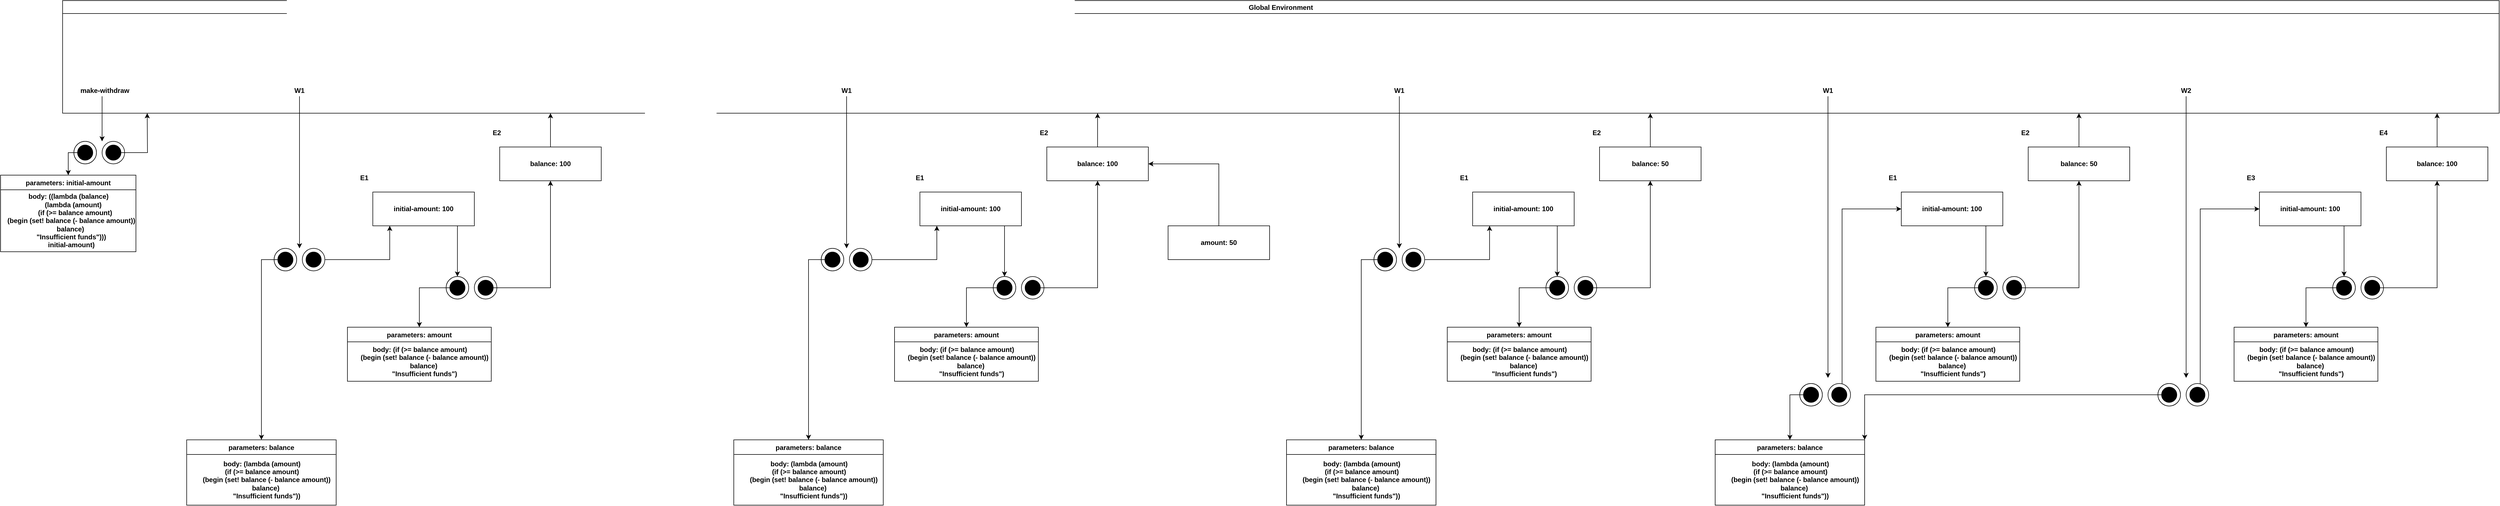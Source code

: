 <mxfile version="20.2.2" type="device"><diagram id="kfDIRKvqegw2uB67PyOM" name="Page-1"><mxGraphModel dx="948" dy="508" grid="1" gridSize="10" guides="1" tooltips="1" connect="1" arrows="1" fold="1" page="1" pageScale="1" pageWidth="827" pageHeight="1169" math="0" shadow="0"><root><mxCell id="0"/><mxCell id="1" parent="0"/><mxCell id="6qff64zCj-VwjpIvM6aq-5" value="Global Environment" style="swimlane;labelBackgroundColor=#ffffff;" parent="1" vertex="1"><mxGeometry x="140" y="210" width="4320" height="200" as="geometry"/></mxCell><mxCell id="6qff64zCj-VwjpIvM6aq-6" value="&lt;b&gt;make-withdraw&lt;br&gt;&lt;/b&gt;" style="text;html=1;strokeColor=none;fillColor=none;align=center;verticalAlign=middle;whiteSpace=wrap;rounded=0;labelBackgroundColor=#ffffff;" parent="6qff64zCj-VwjpIvM6aq-5" vertex="1"><mxGeometry x="10" y="150" width="130" height="20" as="geometry"/></mxCell><mxCell id="NxUSfzt4S8Dqe7hjAfuP-22" value="&lt;b&gt;W1&lt;br&gt;&lt;/b&gt;" style="text;html=1;strokeColor=none;fillColor=none;align=center;verticalAlign=middle;whiteSpace=wrap;rounded=0;labelBackgroundColor=#ffffff;" parent="6qff64zCj-VwjpIvM6aq-5" vertex="1"><mxGeometry x="355" y="150" width="130" height="20" as="geometry"/></mxCell><mxCell id="6qff64zCj-VwjpIvM6aq-7" value="" style="group" parent="1" connectable="0" vertex="1"><mxGeometry x="160" y="460" width="40" height="40" as="geometry"/></mxCell><mxCell id="6qff64zCj-VwjpIvM6aq-8" value="" style="ellipse;whiteSpace=wrap;html=1;aspect=fixed;labelBackgroundColor=#ffffff;" parent="6qff64zCj-VwjpIvM6aq-7" vertex="1"><mxGeometry width="40" height="40" as="geometry"/></mxCell><mxCell id="6qff64zCj-VwjpIvM6aq-9" value="" style="ellipse;whiteSpace=wrap;html=1;aspect=fixed;labelBackgroundColor=#ffffff;strokeWidth=8;fillColor=#000000;" parent="6qff64zCj-VwjpIvM6aq-7" vertex="1"><mxGeometry x="10" y="10" width="20" height="20" as="geometry"/></mxCell><mxCell id="6qff64zCj-VwjpIvM6aq-10" value="" style="group" parent="1" connectable="0" vertex="1"><mxGeometry x="160" y="460" width="40" height="40" as="geometry"/></mxCell><mxCell id="6qff64zCj-VwjpIvM6aq-11" value="" style="ellipse;whiteSpace=wrap;html=1;aspect=fixed;labelBackgroundColor=#ffffff;" parent="6qff64zCj-VwjpIvM6aq-10" vertex="1"><mxGeometry width="40" height="40" as="geometry"/></mxCell><mxCell id="6qff64zCj-VwjpIvM6aq-12" value="" style="ellipse;whiteSpace=wrap;html=1;aspect=fixed;labelBackgroundColor=#ffffff;strokeWidth=8;fillColor=#000000;" parent="6qff64zCj-VwjpIvM6aq-10" vertex="1"><mxGeometry x="10" y="10" width="20" height="20" as="geometry"/></mxCell><mxCell id="6qff64zCj-VwjpIvM6aq-13" value="" style="group" parent="1" connectable="0" vertex="1"><mxGeometry x="210" y="460" width="40" height="40" as="geometry"/></mxCell><mxCell id="6qff64zCj-VwjpIvM6aq-14" value="" style="ellipse;whiteSpace=wrap;html=1;aspect=fixed;labelBackgroundColor=#ffffff;" parent="6qff64zCj-VwjpIvM6aq-13" vertex="1"><mxGeometry width="40" height="40" as="geometry"/></mxCell><mxCell id="6qff64zCj-VwjpIvM6aq-15" value="" style="ellipse;whiteSpace=wrap;html=1;aspect=fixed;labelBackgroundColor=#ffffff;strokeWidth=8;fillColor=#000000;" parent="6qff64zCj-VwjpIvM6aq-13" vertex="1"><mxGeometry x="10" y="10" width="20" height="20" as="geometry"/></mxCell><mxCell id="6qff64zCj-VwjpIvM6aq-16" style="edgeStyle=orthogonalEdgeStyle;rounded=0;orthogonalLoop=1;jettySize=auto;html=1;" parent="1" source="6qff64zCj-VwjpIvM6aq-6" edge="1"><mxGeometry relative="1" as="geometry"><mxPoint x="210" y="460" as="targetPoint"/><Array as="points"><mxPoint x="210" y="370"/></Array></mxGeometry></mxCell><mxCell id="6qff64zCj-VwjpIvM6aq-17" value="parameters: initial-amount" style="swimlane;fontStyle=1;align=center;verticalAlign=top;childLayout=stackLayout;horizontal=1;startSize=26;horizontalStack=0;resizeParent=1;resizeParentMax=0;resizeLast=0;collapsible=1;marginBottom=0;" parent="1" vertex="1"><mxGeometry x="30" y="520" width="240" height="136" as="geometry"/></mxCell><mxCell id="6qff64zCj-VwjpIvM6aq-18" value="&lt;b&gt;body:&amp;nbsp;&lt;/b&gt;&lt;span style=&quot;background-color: initial;&quot;&gt;&lt;b&gt;((lambda (balance)&lt;/b&gt;&lt;/span&gt;&lt;div&gt;&lt;b&gt;&amp;nbsp; &amp;nbsp; &amp;nbsp;(lambda (amount)&lt;/b&gt;&lt;/div&gt;&lt;div&gt;&lt;b&gt;&amp;nbsp; &amp;nbsp; &amp;nbsp; &amp;nbsp;(if (&amp;gt;= balance amount)&lt;/b&gt;&lt;/div&gt;&lt;div&gt;&lt;b&gt;&lt;span style=&quot;&quot;&gt;&#9;&lt;/span&gt;&amp;nbsp; &amp;nbsp;(begin (set! balance (- balance amount))&lt;/b&gt;&lt;/div&gt;&lt;div&gt;&lt;b&gt;&lt;span style=&quot;&quot;&gt;&#9;&#9;&lt;/span&gt;&amp;nbsp; balance)&lt;/b&gt;&lt;/div&gt;&lt;div&gt;&lt;b&gt;&lt;span style=&quot;&quot;&gt;&#9;&lt;/span&gt;&amp;nbsp; &amp;nbsp;&quot;Insufficient funds&quot;)))&lt;/b&gt;&lt;/div&gt;&lt;div&gt;&lt;b&gt;&amp;nbsp; &amp;nbsp;initial-amount)&lt;/b&gt;&lt;/div&gt;" style="text;html=1;align=center;verticalAlign=middle;resizable=0;points=[];autosize=1;strokeColor=none;" parent="6qff64zCj-VwjpIvM6aq-17" vertex="1"><mxGeometry y="26" width="240" height="110" as="geometry"/></mxCell><mxCell id="6qff64zCj-VwjpIvM6aq-19" style="edgeStyle=orthogonalEdgeStyle;rounded=0;orthogonalLoop=1;jettySize=auto;html=1;exitX=0;exitY=0.5;exitDx=0;exitDy=0;entryX=0.5;entryY=0;entryDx=0;entryDy=0;" parent="1" source="6qff64zCj-VwjpIvM6aq-12" target="6qff64zCj-VwjpIvM6aq-17" edge="1"><mxGeometry relative="1" as="geometry"/></mxCell><mxCell id="6qff64zCj-VwjpIvM6aq-20" style="edgeStyle=orthogonalEdgeStyle;rounded=0;orthogonalLoop=1;jettySize=auto;html=1;exitX=1;exitY=0.5;exitDx=0;exitDy=0;" parent="1" source="6qff64zCj-VwjpIvM6aq-15" edge="1"><mxGeometry relative="1" as="geometry"><mxPoint x="290" y="410" as="targetPoint"/></mxGeometry></mxCell><mxCell id="NxUSfzt4S8Dqe7hjAfuP-23" value="" style="group" parent="1" connectable="0" vertex="1"><mxGeometry x="515" y="650" width="40" height="40" as="geometry"/></mxCell><mxCell id="NxUSfzt4S8Dqe7hjAfuP-24" value="" style="ellipse;whiteSpace=wrap;html=1;aspect=fixed;labelBackgroundColor=#ffffff;" parent="NxUSfzt4S8Dqe7hjAfuP-23" vertex="1"><mxGeometry width="40" height="40" as="geometry"/></mxCell><mxCell id="NxUSfzt4S8Dqe7hjAfuP-25" value="" style="ellipse;whiteSpace=wrap;html=1;aspect=fixed;labelBackgroundColor=#ffffff;strokeWidth=8;fillColor=#000000;" parent="NxUSfzt4S8Dqe7hjAfuP-23" vertex="1"><mxGeometry x="10" y="10" width="20" height="20" as="geometry"/></mxCell><mxCell id="NxUSfzt4S8Dqe7hjAfuP-26" value="" style="group" parent="1" connectable="0" vertex="1"><mxGeometry x="515" y="650" width="40" height="40" as="geometry"/></mxCell><mxCell id="NxUSfzt4S8Dqe7hjAfuP-27" value="" style="ellipse;whiteSpace=wrap;html=1;aspect=fixed;labelBackgroundColor=#ffffff;" parent="NxUSfzt4S8Dqe7hjAfuP-26" vertex="1"><mxGeometry width="40" height="40" as="geometry"/></mxCell><mxCell id="NxUSfzt4S8Dqe7hjAfuP-28" value="" style="ellipse;whiteSpace=wrap;html=1;aspect=fixed;labelBackgroundColor=#ffffff;strokeWidth=8;fillColor=#000000;" parent="NxUSfzt4S8Dqe7hjAfuP-26" vertex="1"><mxGeometry x="10" y="10" width="20" height="20" as="geometry"/></mxCell><mxCell id="NxUSfzt4S8Dqe7hjAfuP-29" value="" style="group" parent="1" connectable="0" vertex="1"><mxGeometry x="565" y="650" width="40" height="40" as="geometry"/></mxCell><mxCell id="NxUSfzt4S8Dqe7hjAfuP-30" value="" style="ellipse;whiteSpace=wrap;html=1;aspect=fixed;labelBackgroundColor=#ffffff;" parent="NxUSfzt4S8Dqe7hjAfuP-29" vertex="1"><mxGeometry width="40" height="40" as="geometry"/></mxCell><mxCell id="NxUSfzt4S8Dqe7hjAfuP-31" value="" style="ellipse;whiteSpace=wrap;html=1;aspect=fixed;labelBackgroundColor=#ffffff;strokeWidth=8;fillColor=#000000;" parent="NxUSfzt4S8Dqe7hjAfuP-29" vertex="1"><mxGeometry x="10" y="10" width="20" height="20" as="geometry"/></mxCell><mxCell id="NxUSfzt4S8Dqe7hjAfuP-32" style="edgeStyle=orthogonalEdgeStyle;rounded=0;orthogonalLoop=1;jettySize=auto;html=1;" parent="1" source="NxUSfzt4S8Dqe7hjAfuP-22" edge="1"><mxGeometry relative="1" as="geometry"><mxPoint x="560" y="650" as="targetPoint"/><Array as="points"><mxPoint x="560" y="370"/></Array></mxGeometry></mxCell><mxCell id="NxUSfzt4S8Dqe7hjAfuP-33" value="parameters: balance" style="swimlane;fontStyle=1;align=center;verticalAlign=top;childLayout=stackLayout;horizontal=1;startSize=26;horizontalStack=0;resizeParent=1;resizeParentMax=0;resizeLast=0;collapsible=1;marginBottom=0;" parent="1" vertex="1"><mxGeometry x="360" y="990" width="265" height="116" as="geometry"/></mxCell><mxCell id="NxUSfzt4S8Dqe7hjAfuP-34" value="&lt;b&gt;body:&amp;nbsp;&lt;/b&gt;&lt;span style=&quot;background-color: initial;&quot;&gt;&lt;b&gt;(lambda (amount)&lt;/b&gt;&lt;/span&gt;&lt;div&gt;&lt;b&gt;&lt;span style=&quot;&quot;&gt;&#9;&lt;/span&gt; (if (&amp;gt;= balance amount)&lt;/b&gt;&lt;/div&gt;&lt;div&gt;&lt;b&gt;&lt;span style=&quot;&quot;&gt;&#9;&lt;/span&gt;&amp;nbsp; &amp;nbsp; &amp;nbsp;(begin (set! balance (- balance amount))&lt;/b&gt;&lt;/div&gt;&lt;div&gt;&lt;b&gt;&lt;span style=&quot;&quot;&gt;&#9;&#9;&lt;/span&gt;&amp;nbsp; &amp;nbsp; balance)&lt;/b&gt;&lt;/div&gt;&lt;div&gt;&lt;b&gt;&lt;span style=&quot;&quot;&gt;&#9;&lt;/span&gt;&amp;nbsp; &amp;nbsp; &amp;nbsp;&quot;Insufficient funds&quot;))&lt;/b&gt;&lt;/div&gt;" style="text;html=1;align=center;verticalAlign=middle;resizable=0;points=[];autosize=1;strokeColor=none;" parent="NxUSfzt4S8Dqe7hjAfuP-33" vertex="1"><mxGeometry y="26" width="265" height="90" as="geometry"/></mxCell><mxCell id="NxUSfzt4S8Dqe7hjAfuP-35" style="edgeStyle=orthogonalEdgeStyle;rounded=0;orthogonalLoop=1;jettySize=auto;html=1;exitX=0;exitY=0.5;exitDx=0;exitDy=0;entryX=0.5;entryY=0;entryDx=0;entryDy=0;" parent="1" source="NxUSfzt4S8Dqe7hjAfuP-28" target="NxUSfzt4S8Dqe7hjAfuP-33" edge="1"><mxGeometry relative="1" as="geometry"/></mxCell><mxCell id="NxUSfzt4S8Dqe7hjAfuP-38" value="" style="rounded=0;whiteSpace=wrap;html=1;fillColor=none;gradientColor=default;" parent="1" vertex="1"><mxGeometry x="690" y="550" width="180" height="60" as="geometry"/></mxCell><mxCell id="NxUSfzt4S8Dqe7hjAfuP-40" value="&lt;b&gt;initial-amount: 100&lt;/b&gt;" style="text;html=1;strokeColor=none;fillColor=none;align=center;verticalAlign=middle;whiteSpace=wrap;rounded=0;" parent="1" vertex="1"><mxGeometry x="725" y="565" width="110" height="30" as="geometry"/></mxCell><mxCell id="NxUSfzt4S8Dqe7hjAfuP-41" style="edgeStyle=orthogonalEdgeStyle;rounded=0;orthogonalLoop=1;jettySize=auto;html=1;" parent="1" source="NxUSfzt4S8Dqe7hjAfuP-30" edge="1"><mxGeometry relative="1" as="geometry"><Array as="points"><mxPoint x="720" y="670"/><mxPoint x="720" y="610"/></Array><mxPoint x="720" y="610" as="targetPoint"/></mxGeometry></mxCell><mxCell id="1_aoYweBPawv_Plwj2Hz-1" style="edgeStyle=orthogonalEdgeStyle;rounded=0;orthogonalLoop=1;jettySize=auto;html=1;" parent="1" source="1_aoYweBPawv_Plwj2Hz-2" edge="1"><mxGeometry relative="1" as="geometry"><mxPoint x="1005" y="410" as="targetPoint"/></mxGeometry></mxCell><mxCell id="1_aoYweBPawv_Plwj2Hz-2" value="" style="rounded=0;whiteSpace=wrap;html=1;fillColor=none;gradientColor=default;" parent="1" vertex="1"><mxGeometry x="915" y="470" width="180" height="60" as="geometry"/></mxCell><mxCell id="1_aoYweBPawv_Plwj2Hz-3" value="&lt;b&gt;balance: 100&lt;/b&gt;" style="text;html=1;strokeColor=none;fillColor=none;align=center;verticalAlign=middle;whiteSpace=wrap;rounded=0;" parent="1" vertex="1"><mxGeometry x="950" y="485" width="110" height="30" as="geometry"/></mxCell><mxCell id="1_aoYweBPawv_Plwj2Hz-4" value="&lt;b&gt;E1&lt;/b&gt;" style="text;html=1;strokeColor=none;fillColor=none;align=center;verticalAlign=middle;whiteSpace=wrap;rounded=0;" parent="1" vertex="1"><mxGeometry x="645" y="510" width="60" height="30" as="geometry"/></mxCell><mxCell id="1_aoYweBPawv_Plwj2Hz-8" value="" style="group" parent="1" connectable="0" vertex="1"><mxGeometry x="820" y="700" width="40" height="40" as="geometry"/></mxCell><mxCell id="1_aoYweBPawv_Plwj2Hz-9" value="" style="ellipse;whiteSpace=wrap;html=1;aspect=fixed;labelBackgroundColor=#ffffff;" parent="1_aoYweBPawv_Plwj2Hz-8" vertex="1"><mxGeometry width="40" height="40" as="geometry"/></mxCell><mxCell id="1_aoYweBPawv_Plwj2Hz-10" value="" style="ellipse;whiteSpace=wrap;html=1;aspect=fixed;labelBackgroundColor=#ffffff;strokeWidth=8;fillColor=#000000;" parent="1_aoYweBPawv_Plwj2Hz-8" vertex="1"><mxGeometry x="10" y="10" width="20" height="20" as="geometry"/></mxCell><mxCell id="1_aoYweBPawv_Plwj2Hz-11" value="" style="group" parent="1" connectable="0" vertex="1"><mxGeometry x="820" y="700" width="40" height="40" as="geometry"/></mxCell><mxCell id="1_aoYweBPawv_Plwj2Hz-12" value="" style="ellipse;whiteSpace=wrap;html=1;aspect=fixed;labelBackgroundColor=#ffffff;" parent="1_aoYweBPawv_Plwj2Hz-11" vertex="1"><mxGeometry width="40" height="40" as="geometry"/></mxCell><mxCell id="1_aoYweBPawv_Plwj2Hz-13" value="" style="ellipse;whiteSpace=wrap;html=1;aspect=fixed;labelBackgroundColor=#ffffff;strokeWidth=8;fillColor=#000000;" parent="1_aoYweBPawv_Plwj2Hz-11" vertex="1"><mxGeometry x="10" y="10" width="20" height="20" as="geometry"/></mxCell><mxCell id="1_aoYweBPawv_Plwj2Hz-14" value="" style="group" parent="1" connectable="0" vertex="1"><mxGeometry x="870" y="700" width="40" height="40" as="geometry"/></mxCell><mxCell id="1_aoYweBPawv_Plwj2Hz-15" value="" style="ellipse;whiteSpace=wrap;html=1;aspect=fixed;labelBackgroundColor=#ffffff;" parent="1_aoYweBPawv_Plwj2Hz-14" vertex="1"><mxGeometry width="40" height="40" as="geometry"/></mxCell><mxCell id="1_aoYweBPawv_Plwj2Hz-16" value="" style="ellipse;whiteSpace=wrap;html=1;aspect=fixed;labelBackgroundColor=#ffffff;strokeWidth=8;fillColor=#000000;" parent="1_aoYweBPawv_Plwj2Hz-14" vertex="1"><mxGeometry x="10" y="10" width="20" height="20" as="geometry"/></mxCell><mxCell id="1_aoYweBPawv_Plwj2Hz-17" value="parameters: amount" style="swimlane;fontStyle=1;align=center;verticalAlign=top;childLayout=stackLayout;horizontal=1;startSize=26;horizontalStack=0;resizeParent=1;resizeParentMax=0;resizeLast=0;collapsible=1;marginBottom=0;" parent="1" vertex="1"><mxGeometry x="645" y="790" width="255" height="96" as="geometry"/></mxCell><mxCell id="1_aoYweBPawv_Plwj2Hz-18" value="&lt;b&gt;body:&amp;nbsp;&lt;/b&gt;&lt;span style=&quot;background-color: initial;&quot;&gt;&lt;b&gt;(if (&amp;gt;= balance amount)&lt;/b&gt;&lt;/span&gt;&lt;div&gt;&lt;b&gt;&lt;span style=&quot;&quot;&gt;&#9;&lt;/span&gt;&amp;nbsp; &amp;nbsp; &amp;nbsp;(begin (set! balance (- balance amount))&lt;/b&gt;&lt;/div&gt;&lt;div&gt;&lt;b&gt;&lt;span style=&quot;&quot;&gt;&#9;&#9;&lt;/span&gt;&amp;nbsp; &amp;nbsp; balance)&lt;/b&gt;&lt;/div&gt;&lt;div&gt;&lt;b&gt;&lt;span style=&quot;&quot;&gt;&#9;&lt;/span&gt;&amp;nbsp; &amp;nbsp; &amp;nbsp;&quot;Insufficient funds&quot;)&lt;/b&gt;&lt;/div&gt;" style="text;html=1;align=center;verticalAlign=middle;resizable=0;points=[];autosize=1;strokeColor=none;" parent="1_aoYweBPawv_Plwj2Hz-17" vertex="1"><mxGeometry y="26" width="255" height="70" as="geometry"/></mxCell><mxCell id="1_aoYweBPawv_Plwj2Hz-19" style="edgeStyle=orthogonalEdgeStyle;rounded=0;orthogonalLoop=1;jettySize=auto;html=1;exitX=0;exitY=0.5;exitDx=0;exitDy=0;entryX=0.5;entryY=0;entryDx=0;entryDy=0;" parent="1" source="1_aoYweBPawv_Plwj2Hz-13" target="1_aoYweBPawv_Plwj2Hz-17" edge="1"><mxGeometry relative="1" as="geometry"/></mxCell><mxCell id="1_aoYweBPawv_Plwj2Hz-20" style="edgeStyle=orthogonalEdgeStyle;rounded=0;orthogonalLoop=1;jettySize=auto;html=1;exitX=1;exitY=0.5;exitDx=0;exitDy=0;entryX=0.5;entryY=1;entryDx=0;entryDy=0;" parent="1" source="1_aoYweBPawv_Plwj2Hz-16" target="1_aoYweBPawv_Plwj2Hz-2" edge="1"><mxGeometry relative="1" as="geometry"><mxPoint x="950" y="650" as="targetPoint"/><Array as="points"><mxPoint x="1005" y="720"/></Array></mxGeometry></mxCell><mxCell id="1_aoYweBPawv_Plwj2Hz-22" value="" style="endArrow=classic;html=1;rounded=0;entryX=0.5;entryY=0;entryDx=0;entryDy=0;" parent="1" target="1_aoYweBPawv_Plwj2Hz-12" edge="1"><mxGeometry width="50" height="50" relative="1" as="geometry"><mxPoint x="840" y="610" as="sourcePoint"/><mxPoint x="630" y="630" as="targetPoint"/></mxGeometry></mxCell><mxCell id="1_aoYweBPawv_Plwj2Hz-23" value="&lt;b&gt;E2&lt;/b&gt;" style="text;html=1;strokeColor=none;fillColor=none;align=center;verticalAlign=middle;whiteSpace=wrap;rounded=0;" parent="1" vertex="1"><mxGeometry x="880" y="430" width="60" height="30" as="geometry"/></mxCell><mxCell id="u_yDlBC5q9Q_mKXGEzNP-43" value="&lt;b&gt;W1&lt;br&gt;&lt;/b&gt;" style="text;html=1;strokeColor=none;fillColor=none;align=center;verticalAlign=middle;whiteSpace=wrap;rounded=0;labelBackgroundColor=#ffffff;" vertex="1" parent="1"><mxGeometry x="1465" y="360" width="130" height="20" as="geometry"/></mxCell><mxCell id="u_yDlBC5q9Q_mKXGEzNP-44" value="" style="group" connectable="0" vertex="1" parent="1"><mxGeometry x="1485" y="650" width="40" height="40" as="geometry"/></mxCell><mxCell id="u_yDlBC5q9Q_mKXGEzNP-45" value="" style="ellipse;whiteSpace=wrap;html=1;aspect=fixed;labelBackgroundColor=#ffffff;" vertex="1" parent="u_yDlBC5q9Q_mKXGEzNP-44"><mxGeometry width="40" height="40" as="geometry"/></mxCell><mxCell id="u_yDlBC5q9Q_mKXGEzNP-46" value="" style="ellipse;whiteSpace=wrap;html=1;aspect=fixed;labelBackgroundColor=#ffffff;strokeWidth=8;fillColor=#000000;" vertex="1" parent="u_yDlBC5q9Q_mKXGEzNP-44"><mxGeometry x="10" y="10" width="20" height="20" as="geometry"/></mxCell><mxCell id="u_yDlBC5q9Q_mKXGEzNP-47" value="" style="group" connectable="0" vertex="1" parent="1"><mxGeometry x="1485" y="650" width="40" height="40" as="geometry"/></mxCell><mxCell id="u_yDlBC5q9Q_mKXGEzNP-48" value="" style="ellipse;whiteSpace=wrap;html=1;aspect=fixed;labelBackgroundColor=#ffffff;" vertex="1" parent="u_yDlBC5q9Q_mKXGEzNP-47"><mxGeometry width="40" height="40" as="geometry"/></mxCell><mxCell id="u_yDlBC5q9Q_mKXGEzNP-49" value="" style="ellipse;whiteSpace=wrap;html=1;aspect=fixed;labelBackgroundColor=#ffffff;strokeWidth=8;fillColor=#000000;" vertex="1" parent="u_yDlBC5q9Q_mKXGEzNP-47"><mxGeometry x="10" y="10" width="20" height="20" as="geometry"/></mxCell><mxCell id="u_yDlBC5q9Q_mKXGEzNP-50" value="" style="group" connectable="0" vertex="1" parent="1"><mxGeometry x="1535" y="650" width="40" height="40" as="geometry"/></mxCell><mxCell id="u_yDlBC5q9Q_mKXGEzNP-51" value="" style="ellipse;whiteSpace=wrap;html=1;aspect=fixed;labelBackgroundColor=#ffffff;" vertex="1" parent="u_yDlBC5q9Q_mKXGEzNP-50"><mxGeometry width="40" height="40" as="geometry"/></mxCell><mxCell id="u_yDlBC5q9Q_mKXGEzNP-52" value="" style="ellipse;whiteSpace=wrap;html=1;aspect=fixed;labelBackgroundColor=#ffffff;strokeWidth=8;fillColor=#000000;" vertex="1" parent="u_yDlBC5q9Q_mKXGEzNP-50"><mxGeometry x="10" y="10" width="20" height="20" as="geometry"/></mxCell><mxCell id="u_yDlBC5q9Q_mKXGEzNP-53" style="edgeStyle=orthogonalEdgeStyle;rounded=0;orthogonalLoop=1;jettySize=auto;html=1;" edge="1" parent="1" source="u_yDlBC5q9Q_mKXGEzNP-43"><mxGeometry relative="1" as="geometry"><mxPoint x="1530" y="650" as="targetPoint"/><Array as="points"><mxPoint x="1530" y="370"/></Array></mxGeometry></mxCell><mxCell id="u_yDlBC5q9Q_mKXGEzNP-54" value="parameters: balance" style="swimlane;fontStyle=1;align=center;verticalAlign=top;childLayout=stackLayout;horizontal=1;startSize=26;horizontalStack=0;resizeParent=1;resizeParentMax=0;resizeLast=0;collapsible=1;marginBottom=0;" vertex="1" parent="1"><mxGeometry x="1330" y="990" width="265" height="116" as="geometry"/></mxCell><mxCell id="u_yDlBC5q9Q_mKXGEzNP-55" value="&lt;b&gt;body:&amp;nbsp;&lt;/b&gt;&lt;span style=&quot;background-color: initial;&quot;&gt;&lt;b&gt;(lambda (amount)&lt;/b&gt;&lt;/span&gt;&lt;div&gt;&lt;b&gt;&lt;span style=&quot;&quot;&gt;&#9;&lt;/span&gt; (if (&amp;gt;= balance amount)&lt;/b&gt;&lt;/div&gt;&lt;div&gt;&lt;b&gt;&lt;span style=&quot;&quot;&gt;&#9;&lt;/span&gt;&amp;nbsp; &amp;nbsp; &amp;nbsp;(begin (set! balance (- balance amount))&lt;/b&gt;&lt;/div&gt;&lt;div&gt;&lt;b&gt;&lt;span style=&quot;&quot;&gt;&#9;&#9;&lt;/span&gt;&amp;nbsp; &amp;nbsp; balance)&lt;/b&gt;&lt;/div&gt;&lt;div&gt;&lt;b&gt;&lt;span style=&quot;&quot;&gt;&#9;&lt;/span&gt;&amp;nbsp; &amp;nbsp; &amp;nbsp;&quot;Insufficient funds&quot;))&lt;/b&gt;&lt;/div&gt;" style="text;html=1;align=center;verticalAlign=middle;resizable=0;points=[];autosize=1;strokeColor=none;" vertex="1" parent="u_yDlBC5q9Q_mKXGEzNP-54"><mxGeometry y="26" width="265" height="90" as="geometry"/></mxCell><mxCell id="u_yDlBC5q9Q_mKXGEzNP-56" style="edgeStyle=orthogonalEdgeStyle;rounded=0;orthogonalLoop=1;jettySize=auto;html=1;exitX=0;exitY=0.5;exitDx=0;exitDy=0;entryX=0.5;entryY=0;entryDx=0;entryDy=0;" edge="1" parent="1" source="u_yDlBC5q9Q_mKXGEzNP-49" target="u_yDlBC5q9Q_mKXGEzNP-54"><mxGeometry relative="1" as="geometry"/></mxCell><mxCell id="u_yDlBC5q9Q_mKXGEzNP-57" value="" style="rounded=0;whiteSpace=wrap;html=1;fillColor=none;gradientColor=default;" vertex="1" parent="1"><mxGeometry x="1660" y="550" width="180" height="60" as="geometry"/></mxCell><mxCell id="u_yDlBC5q9Q_mKXGEzNP-58" value="&lt;b&gt;initial-amount: 100&lt;/b&gt;" style="text;html=1;strokeColor=none;fillColor=none;align=center;verticalAlign=middle;whiteSpace=wrap;rounded=0;" vertex="1" parent="1"><mxGeometry x="1695" y="565" width="110" height="30" as="geometry"/></mxCell><mxCell id="u_yDlBC5q9Q_mKXGEzNP-59" style="edgeStyle=orthogonalEdgeStyle;rounded=0;orthogonalLoop=1;jettySize=auto;html=1;" edge="1" parent="1" source="u_yDlBC5q9Q_mKXGEzNP-51"><mxGeometry relative="1" as="geometry"><Array as="points"><mxPoint x="1690" y="670"/><mxPoint x="1690" y="610"/></Array><mxPoint x="1690" y="610" as="targetPoint"/></mxGeometry></mxCell><mxCell id="u_yDlBC5q9Q_mKXGEzNP-60" style="edgeStyle=orthogonalEdgeStyle;rounded=0;orthogonalLoop=1;jettySize=auto;html=1;" edge="1" parent="1" source="u_yDlBC5q9Q_mKXGEzNP-61"><mxGeometry relative="1" as="geometry"><mxPoint x="1975.0" y="410" as="targetPoint"/></mxGeometry></mxCell><mxCell id="u_yDlBC5q9Q_mKXGEzNP-61" value="" style="rounded=0;whiteSpace=wrap;html=1;fillColor=none;gradientColor=default;" vertex="1" parent="1"><mxGeometry x="1885" y="470" width="180" height="60" as="geometry"/></mxCell><mxCell id="u_yDlBC5q9Q_mKXGEzNP-62" value="&lt;b&gt;balance: 100&lt;/b&gt;" style="text;html=1;strokeColor=none;fillColor=none;align=center;verticalAlign=middle;whiteSpace=wrap;rounded=0;" vertex="1" parent="1"><mxGeometry x="1920" y="485" width="110" height="30" as="geometry"/></mxCell><mxCell id="u_yDlBC5q9Q_mKXGEzNP-63" value="&lt;b&gt;E1&lt;/b&gt;" style="text;html=1;strokeColor=none;fillColor=none;align=center;verticalAlign=middle;whiteSpace=wrap;rounded=0;" vertex="1" parent="1"><mxGeometry x="1630" y="510" width="60" height="30" as="geometry"/></mxCell><mxCell id="u_yDlBC5q9Q_mKXGEzNP-64" value="" style="group" connectable="0" vertex="1" parent="1"><mxGeometry x="1790" y="700" width="40" height="40" as="geometry"/></mxCell><mxCell id="u_yDlBC5q9Q_mKXGEzNP-65" value="" style="ellipse;whiteSpace=wrap;html=1;aspect=fixed;labelBackgroundColor=#ffffff;" vertex="1" parent="u_yDlBC5q9Q_mKXGEzNP-64"><mxGeometry width="40" height="40" as="geometry"/></mxCell><mxCell id="u_yDlBC5q9Q_mKXGEzNP-66" value="" style="ellipse;whiteSpace=wrap;html=1;aspect=fixed;labelBackgroundColor=#ffffff;strokeWidth=8;fillColor=#000000;" vertex="1" parent="u_yDlBC5q9Q_mKXGEzNP-64"><mxGeometry x="10" y="10" width="20" height="20" as="geometry"/></mxCell><mxCell id="u_yDlBC5q9Q_mKXGEzNP-67" value="" style="group" connectable="0" vertex="1" parent="1"><mxGeometry x="1790" y="700" width="40" height="40" as="geometry"/></mxCell><mxCell id="u_yDlBC5q9Q_mKXGEzNP-68" value="" style="ellipse;whiteSpace=wrap;html=1;aspect=fixed;labelBackgroundColor=#ffffff;" vertex="1" parent="u_yDlBC5q9Q_mKXGEzNP-67"><mxGeometry width="40" height="40" as="geometry"/></mxCell><mxCell id="u_yDlBC5q9Q_mKXGEzNP-69" value="" style="ellipse;whiteSpace=wrap;html=1;aspect=fixed;labelBackgroundColor=#ffffff;strokeWidth=8;fillColor=#000000;" vertex="1" parent="u_yDlBC5q9Q_mKXGEzNP-67"><mxGeometry x="10" y="10" width="20" height="20" as="geometry"/></mxCell><mxCell id="u_yDlBC5q9Q_mKXGEzNP-70" value="" style="group" connectable="0" vertex="1" parent="1"><mxGeometry x="1840" y="700" width="40" height="40" as="geometry"/></mxCell><mxCell id="u_yDlBC5q9Q_mKXGEzNP-71" value="" style="ellipse;whiteSpace=wrap;html=1;aspect=fixed;labelBackgroundColor=#ffffff;" vertex="1" parent="u_yDlBC5q9Q_mKXGEzNP-70"><mxGeometry width="40" height="40" as="geometry"/></mxCell><mxCell id="u_yDlBC5q9Q_mKXGEzNP-72" value="" style="ellipse;whiteSpace=wrap;html=1;aspect=fixed;labelBackgroundColor=#ffffff;strokeWidth=8;fillColor=#000000;" vertex="1" parent="u_yDlBC5q9Q_mKXGEzNP-70"><mxGeometry x="10" y="10" width="20" height="20" as="geometry"/></mxCell><mxCell id="u_yDlBC5q9Q_mKXGEzNP-73" value="parameters: amount" style="swimlane;fontStyle=1;align=center;verticalAlign=top;childLayout=stackLayout;horizontal=1;startSize=26;horizontalStack=0;resizeParent=1;resizeParentMax=0;resizeLast=0;collapsible=1;marginBottom=0;" vertex="1" parent="1"><mxGeometry x="1615" y="790" width="255" height="96" as="geometry"/></mxCell><mxCell id="u_yDlBC5q9Q_mKXGEzNP-74" value="&lt;b&gt;body:&amp;nbsp;&lt;/b&gt;&lt;span style=&quot;background-color: initial;&quot;&gt;&lt;b&gt;(if (&amp;gt;= balance amount)&lt;/b&gt;&lt;/span&gt;&lt;div&gt;&lt;b&gt;&lt;span style=&quot;&quot;&gt;&#9;&lt;/span&gt;&amp;nbsp; &amp;nbsp; &amp;nbsp;(begin (set! balance (- balance amount))&lt;/b&gt;&lt;/div&gt;&lt;div&gt;&lt;b&gt;&lt;span style=&quot;&quot;&gt;&#9;&#9;&lt;/span&gt;&amp;nbsp; &amp;nbsp; balance)&lt;/b&gt;&lt;/div&gt;&lt;div&gt;&lt;b&gt;&lt;span style=&quot;&quot;&gt;&#9;&lt;/span&gt;&amp;nbsp; &amp;nbsp; &amp;nbsp;&quot;Insufficient funds&quot;)&lt;/b&gt;&lt;/div&gt;" style="text;html=1;align=center;verticalAlign=middle;resizable=0;points=[];autosize=1;strokeColor=none;" vertex="1" parent="u_yDlBC5q9Q_mKXGEzNP-73"><mxGeometry y="26" width="255" height="70" as="geometry"/></mxCell><mxCell id="u_yDlBC5q9Q_mKXGEzNP-75" style="edgeStyle=orthogonalEdgeStyle;rounded=0;orthogonalLoop=1;jettySize=auto;html=1;exitX=0;exitY=0.5;exitDx=0;exitDy=0;entryX=0.5;entryY=0;entryDx=0;entryDy=0;" edge="1" parent="1" source="u_yDlBC5q9Q_mKXGEzNP-69" target="u_yDlBC5q9Q_mKXGEzNP-73"><mxGeometry relative="1" as="geometry"/></mxCell><mxCell id="u_yDlBC5q9Q_mKXGEzNP-76" style="edgeStyle=orthogonalEdgeStyle;rounded=0;orthogonalLoop=1;jettySize=auto;html=1;exitX=1;exitY=0.5;exitDx=0;exitDy=0;entryX=0.5;entryY=1;entryDx=0;entryDy=0;" edge="1" parent="1" source="u_yDlBC5q9Q_mKXGEzNP-72" target="u_yDlBC5q9Q_mKXGEzNP-61"><mxGeometry relative="1" as="geometry"><mxPoint x="1920" y="650" as="targetPoint"/><Array as="points"><mxPoint x="1975" y="720"/></Array></mxGeometry></mxCell><mxCell id="u_yDlBC5q9Q_mKXGEzNP-77" value="" style="endArrow=classic;html=1;rounded=0;entryX=0.5;entryY=0;entryDx=0;entryDy=0;" edge="1" parent="1" target="u_yDlBC5q9Q_mKXGEzNP-68"><mxGeometry width="50" height="50" relative="1" as="geometry"><mxPoint x="1810.0" y="610" as="sourcePoint"/><mxPoint x="1600" y="630" as="targetPoint"/></mxGeometry></mxCell><mxCell id="u_yDlBC5q9Q_mKXGEzNP-78" value="&lt;b&gt;E2&lt;/b&gt;" style="text;html=1;strokeColor=none;fillColor=none;align=center;verticalAlign=middle;whiteSpace=wrap;rounded=0;" vertex="1" parent="1"><mxGeometry x="1850" y="430" width="60" height="30" as="geometry"/></mxCell><mxCell id="u_yDlBC5q9Q_mKXGEzNP-79" style="edgeStyle=orthogonalEdgeStyle;rounded=0;orthogonalLoop=1;jettySize=auto;html=1;entryX=1;entryY=0.5;entryDx=0;entryDy=0;exitX=0.5;exitY=0;exitDx=0;exitDy=0;" edge="1" parent="1" source="u_yDlBC5q9Q_mKXGEzNP-80" target="u_yDlBC5q9Q_mKXGEzNP-61"><mxGeometry relative="1" as="geometry"><mxPoint x="2190" y="550" as="targetPoint"/></mxGeometry></mxCell><mxCell id="u_yDlBC5q9Q_mKXGEzNP-80" value="" style="rounded=0;whiteSpace=wrap;html=1;fillColor=none;gradientColor=default;" vertex="1" parent="1"><mxGeometry x="2100" y="610" width="180" height="60" as="geometry"/></mxCell><mxCell id="u_yDlBC5q9Q_mKXGEzNP-81" value="&lt;b&gt;amount: 50&lt;/b&gt;" style="text;html=1;strokeColor=none;fillColor=none;align=center;verticalAlign=middle;whiteSpace=wrap;rounded=0;" vertex="1" parent="1"><mxGeometry x="2135" y="625" width="110" height="30" as="geometry"/></mxCell><mxCell id="u_yDlBC5q9Q_mKXGEzNP-82" value="&lt;b&gt;W1&lt;br&gt;&lt;/b&gt;" style="text;html=1;strokeColor=none;fillColor=none;align=center;verticalAlign=middle;whiteSpace=wrap;rounded=0;labelBackgroundColor=#ffffff;" vertex="1" parent="1"><mxGeometry x="3205" y="360" width="130" height="20" as="geometry"/></mxCell><mxCell id="u_yDlBC5q9Q_mKXGEzNP-83" value="" style="group" connectable="0" vertex="1" parent="1"><mxGeometry x="3220" y="890" width="40" height="40" as="geometry"/></mxCell><mxCell id="u_yDlBC5q9Q_mKXGEzNP-84" value="" style="ellipse;whiteSpace=wrap;html=1;aspect=fixed;labelBackgroundColor=#ffffff;" vertex="1" parent="u_yDlBC5q9Q_mKXGEzNP-83"><mxGeometry width="40" height="40" as="geometry"/></mxCell><mxCell id="u_yDlBC5q9Q_mKXGEzNP-85" value="" style="ellipse;whiteSpace=wrap;html=1;aspect=fixed;labelBackgroundColor=#ffffff;strokeWidth=8;fillColor=#000000;" vertex="1" parent="u_yDlBC5q9Q_mKXGEzNP-83"><mxGeometry x="10" y="10" width="20" height="20" as="geometry"/></mxCell><mxCell id="u_yDlBC5q9Q_mKXGEzNP-86" value="" style="group" connectable="0" vertex="1" parent="1"><mxGeometry x="3220" y="890" width="40" height="40" as="geometry"/></mxCell><mxCell id="u_yDlBC5q9Q_mKXGEzNP-87" value="" style="ellipse;whiteSpace=wrap;html=1;aspect=fixed;labelBackgroundColor=#ffffff;" vertex="1" parent="u_yDlBC5q9Q_mKXGEzNP-86"><mxGeometry width="40" height="40" as="geometry"/></mxCell><mxCell id="u_yDlBC5q9Q_mKXGEzNP-88" value="" style="ellipse;whiteSpace=wrap;html=1;aspect=fixed;labelBackgroundColor=#ffffff;strokeWidth=8;fillColor=#000000;" vertex="1" parent="u_yDlBC5q9Q_mKXGEzNP-86"><mxGeometry x="10" y="10" width="20" height="20" as="geometry"/></mxCell><mxCell id="u_yDlBC5q9Q_mKXGEzNP-89" value="" style="group" connectable="0" vertex="1" parent="1"><mxGeometry x="3270" y="890" width="40" height="40" as="geometry"/></mxCell><mxCell id="u_yDlBC5q9Q_mKXGEzNP-90" value="" style="ellipse;whiteSpace=wrap;html=1;aspect=fixed;labelBackgroundColor=#ffffff;" vertex="1" parent="u_yDlBC5q9Q_mKXGEzNP-89"><mxGeometry width="40" height="40" as="geometry"/></mxCell><mxCell id="u_yDlBC5q9Q_mKXGEzNP-91" value="" style="ellipse;whiteSpace=wrap;html=1;aspect=fixed;labelBackgroundColor=#ffffff;strokeWidth=8;fillColor=#000000;" vertex="1" parent="u_yDlBC5q9Q_mKXGEzNP-89"><mxGeometry x="10" y="10" width="20" height="20" as="geometry"/></mxCell><mxCell id="u_yDlBC5q9Q_mKXGEzNP-92" style="edgeStyle=orthogonalEdgeStyle;rounded=0;orthogonalLoop=1;jettySize=auto;html=1;" edge="1" parent="1" source="u_yDlBC5q9Q_mKXGEzNP-82"><mxGeometry relative="1" as="geometry"><mxPoint x="3270" y="880" as="targetPoint"/><Array as="points"><mxPoint x="3270" y="370"/></Array></mxGeometry></mxCell><mxCell id="u_yDlBC5q9Q_mKXGEzNP-93" value="parameters: balance" style="swimlane;fontStyle=1;align=center;verticalAlign=top;childLayout=stackLayout;horizontal=1;startSize=26;horizontalStack=0;resizeParent=1;resizeParentMax=0;resizeLast=0;collapsible=1;marginBottom=0;" vertex="1" parent="1"><mxGeometry x="3070" y="990" width="265" height="116" as="geometry"/></mxCell><mxCell id="u_yDlBC5q9Q_mKXGEzNP-94" value="&lt;b&gt;body:&amp;nbsp;&lt;/b&gt;&lt;span style=&quot;background-color: initial;&quot;&gt;&lt;b&gt;(lambda (amount)&lt;/b&gt;&lt;/span&gt;&lt;div&gt;&lt;b&gt;&lt;span style=&quot;&quot;&gt;&#9;&lt;/span&gt; (if (&amp;gt;= balance amount)&lt;/b&gt;&lt;/div&gt;&lt;div&gt;&lt;b&gt;&lt;span style=&quot;&quot;&gt;&#9;&lt;/span&gt;&amp;nbsp; &amp;nbsp; &amp;nbsp;(begin (set! balance (- balance amount))&lt;/b&gt;&lt;/div&gt;&lt;div&gt;&lt;b&gt;&lt;span style=&quot;&quot;&gt;&#9;&#9;&lt;/span&gt;&amp;nbsp; &amp;nbsp; balance)&lt;/b&gt;&lt;/div&gt;&lt;div&gt;&lt;b&gt;&lt;span style=&quot;&quot;&gt;&#9;&lt;/span&gt;&amp;nbsp; &amp;nbsp; &amp;nbsp;&quot;Insufficient funds&quot;))&lt;/b&gt;&lt;/div&gt;" style="text;html=1;align=center;verticalAlign=middle;resizable=0;points=[];autosize=1;strokeColor=none;" vertex="1" parent="u_yDlBC5q9Q_mKXGEzNP-93"><mxGeometry y="26" width="265" height="90" as="geometry"/></mxCell><mxCell id="u_yDlBC5q9Q_mKXGEzNP-95" style="edgeStyle=orthogonalEdgeStyle;rounded=0;orthogonalLoop=1;jettySize=auto;html=1;exitX=0;exitY=0.5;exitDx=0;exitDy=0;entryX=0.5;entryY=0;entryDx=0;entryDy=0;" edge="1" parent="1" source="u_yDlBC5q9Q_mKXGEzNP-88" target="u_yDlBC5q9Q_mKXGEzNP-93"><mxGeometry relative="1" as="geometry"/></mxCell><mxCell id="u_yDlBC5q9Q_mKXGEzNP-96" value="" style="rounded=0;whiteSpace=wrap;html=1;fillColor=none;gradientColor=default;" vertex="1" parent="1"><mxGeometry x="3400" y="550" width="180" height="60" as="geometry"/></mxCell><mxCell id="u_yDlBC5q9Q_mKXGEzNP-97" value="&lt;b&gt;initial-amount: 100&lt;/b&gt;" style="text;html=1;strokeColor=none;fillColor=none;align=center;verticalAlign=middle;whiteSpace=wrap;rounded=0;" vertex="1" parent="1"><mxGeometry x="3435" y="565" width="110" height="30" as="geometry"/></mxCell><mxCell id="u_yDlBC5q9Q_mKXGEzNP-98" style="edgeStyle=orthogonalEdgeStyle;rounded=0;orthogonalLoop=1;jettySize=auto;html=1;entryX=0;entryY=0.5;entryDx=0;entryDy=0;" edge="1" parent="1" source="u_yDlBC5q9Q_mKXGEzNP-90" target="u_yDlBC5q9Q_mKXGEzNP-96"><mxGeometry relative="1" as="geometry"><Array as="points"><mxPoint x="3295" y="580"/></Array><mxPoint x="3430" y="610" as="targetPoint"/></mxGeometry></mxCell><mxCell id="u_yDlBC5q9Q_mKXGEzNP-99" style="edgeStyle=orthogonalEdgeStyle;rounded=0;orthogonalLoop=1;jettySize=auto;html=1;" edge="1" parent="1" source="u_yDlBC5q9Q_mKXGEzNP-100"><mxGeometry relative="1" as="geometry"><mxPoint x="3715" y="410" as="targetPoint"/></mxGeometry></mxCell><mxCell id="u_yDlBC5q9Q_mKXGEzNP-100" value="" style="rounded=0;whiteSpace=wrap;html=1;fillColor=none;gradientColor=default;" vertex="1" parent="1"><mxGeometry x="3625" y="470" width="180" height="60" as="geometry"/></mxCell><mxCell id="u_yDlBC5q9Q_mKXGEzNP-101" value="&lt;b&gt;balance: 50&lt;/b&gt;" style="text;html=1;strokeColor=none;fillColor=none;align=center;verticalAlign=middle;whiteSpace=wrap;rounded=0;" vertex="1" parent="1"><mxGeometry x="3660" y="485" width="110" height="30" as="geometry"/></mxCell><mxCell id="u_yDlBC5q9Q_mKXGEzNP-102" value="&lt;b&gt;E1&lt;/b&gt;" style="text;html=1;strokeColor=none;fillColor=none;align=center;verticalAlign=middle;whiteSpace=wrap;rounded=0;" vertex="1" parent="1"><mxGeometry x="3355" y="510" width="60" height="30" as="geometry"/></mxCell><mxCell id="u_yDlBC5q9Q_mKXGEzNP-103" value="" style="group" connectable="0" vertex="1" parent="1"><mxGeometry x="3530" y="700" width="40" height="40" as="geometry"/></mxCell><mxCell id="u_yDlBC5q9Q_mKXGEzNP-104" value="" style="ellipse;whiteSpace=wrap;html=1;aspect=fixed;labelBackgroundColor=#ffffff;" vertex="1" parent="u_yDlBC5q9Q_mKXGEzNP-103"><mxGeometry width="40" height="40" as="geometry"/></mxCell><mxCell id="u_yDlBC5q9Q_mKXGEzNP-105" value="" style="ellipse;whiteSpace=wrap;html=1;aspect=fixed;labelBackgroundColor=#ffffff;strokeWidth=8;fillColor=#000000;" vertex="1" parent="u_yDlBC5q9Q_mKXGEzNP-103"><mxGeometry x="10" y="10" width="20" height="20" as="geometry"/></mxCell><mxCell id="u_yDlBC5q9Q_mKXGEzNP-106" value="" style="group" connectable="0" vertex="1" parent="1"><mxGeometry x="3530" y="700" width="40" height="40" as="geometry"/></mxCell><mxCell id="u_yDlBC5q9Q_mKXGEzNP-107" value="" style="ellipse;whiteSpace=wrap;html=1;aspect=fixed;labelBackgroundColor=#ffffff;" vertex="1" parent="u_yDlBC5q9Q_mKXGEzNP-106"><mxGeometry width="40" height="40" as="geometry"/></mxCell><mxCell id="u_yDlBC5q9Q_mKXGEzNP-108" value="" style="ellipse;whiteSpace=wrap;html=1;aspect=fixed;labelBackgroundColor=#ffffff;strokeWidth=8;fillColor=#000000;" vertex="1" parent="u_yDlBC5q9Q_mKXGEzNP-106"><mxGeometry x="10" y="10" width="20" height="20" as="geometry"/></mxCell><mxCell id="u_yDlBC5q9Q_mKXGEzNP-109" value="" style="group" connectable="0" vertex="1" parent="1"><mxGeometry x="3580" y="700" width="40" height="40" as="geometry"/></mxCell><mxCell id="u_yDlBC5q9Q_mKXGEzNP-110" value="" style="ellipse;whiteSpace=wrap;html=1;aspect=fixed;labelBackgroundColor=#ffffff;" vertex="1" parent="u_yDlBC5q9Q_mKXGEzNP-109"><mxGeometry width="40" height="40" as="geometry"/></mxCell><mxCell id="u_yDlBC5q9Q_mKXGEzNP-111" value="" style="ellipse;whiteSpace=wrap;html=1;aspect=fixed;labelBackgroundColor=#ffffff;strokeWidth=8;fillColor=#000000;" vertex="1" parent="u_yDlBC5q9Q_mKXGEzNP-109"><mxGeometry x="10" y="10" width="20" height="20" as="geometry"/></mxCell><mxCell id="u_yDlBC5q9Q_mKXGEzNP-112" value="parameters: amount" style="swimlane;fontStyle=1;align=center;verticalAlign=top;childLayout=stackLayout;horizontal=1;startSize=26;horizontalStack=0;resizeParent=1;resizeParentMax=0;resizeLast=0;collapsible=1;marginBottom=0;" vertex="1" parent="1"><mxGeometry x="3355" y="790" width="255" height="96" as="geometry"/></mxCell><mxCell id="u_yDlBC5q9Q_mKXGEzNP-113" value="&lt;b&gt;body:&amp;nbsp;&lt;/b&gt;&lt;span style=&quot;background-color: initial;&quot;&gt;&lt;b&gt;(if (&amp;gt;= balance amount)&lt;/b&gt;&lt;/span&gt;&lt;div&gt;&lt;b&gt;&lt;span style=&quot;&quot;&gt;&#9;&lt;/span&gt;&amp;nbsp; &amp;nbsp; &amp;nbsp;(begin (set! balance (- balance amount))&lt;/b&gt;&lt;/div&gt;&lt;div&gt;&lt;b&gt;&lt;span style=&quot;&quot;&gt;&#9;&#9;&lt;/span&gt;&amp;nbsp; &amp;nbsp; balance)&lt;/b&gt;&lt;/div&gt;&lt;div&gt;&lt;b&gt;&lt;span style=&quot;&quot;&gt;&#9;&lt;/span&gt;&amp;nbsp; &amp;nbsp; &amp;nbsp;&quot;Insufficient funds&quot;)&lt;/b&gt;&lt;/div&gt;" style="text;html=1;align=center;verticalAlign=middle;resizable=0;points=[];autosize=1;strokeColor=none;" vertex="1" parent="u_yDlBC5q9Q_mKXGEzNP-112"><mxGeometry y="26" width="255" height="70" as="geometry"/></mxCell><mxCell id="u_yDlBC5q9Q_mKXGEzNP-114" style="edgeStyle=orthogonalEdgeStyle;rounded=0;orthogonalLoop=1;jettySize=auto;html=1;exitX=0;exitY=0.5;exitDx=0;exitDy=0;entryX=0.5;entryY=0;entryDx=0;entryDy=0;" edge="1" parent="1" source="u_yDlBC5q9Q_mKXGEzNP-108" target="u_yDlBC5q9Q_mKXGEzNP-112"><mxGeometry relative="1" as="geometry"/></mxCell><mxCell id="u_yDlBC5q9Q_mKXGEzNP-115" style="edgeStyle=orthogonalEdgeStyle;rounded=0;orthogonalLoop=1;jettySize=auto;html=1;exitX=1;exitY=0.5;exitDx=0;exitDy=0;entryX=0.5;entryY=1;entryDx=0;entryDy=0;" edge="1" parent="1" source="u_yDlBC5q9Q_mKXGEzNP-111" target="u_yDlBC5q9Q_mKXGEzNP-100"><mxGeometry relative="1" as="geometry"><mxPoint x="3660" y="650" as="targetPoint"/><Array as="points"><mxPoint x="3715" y="720"/></Array></mxGeometry></mxCell><mxCell id="u_yDlBC5q9Q_mKXGEzNP-116" value="" style="endArrow=classic;html=1;rounded=0;entryX=0.5;entryY=0;entryDx=0;entryDy=0;" edge="1" parent="1" target="u_yDlBC5q9Q_mKXGEzNP-107"><mxGeometry width="50" height="50" relative="1" as="geometry"><mxPoint x="3550" y="610" as="sourcePoint"/><mxPoint x="3340" y="630" as="targetPoint"/></mxGeometry></mxCell><mxCell id="u_yDlBC5q9Q_mKXGEzNP-117" value="&lt;b&gt;E2&lt;/b&gt;" style="text;html=1;strokeColor=none;fillColor=none;align=center;verticalAlign=middle;whiteSpace=wrap;rounded=0;" vertex="1" parent="1"><mxGeometry x="3590" y="430" width="60" height="30" as="geometry"/></mxCell><mxCell id="u_yDlBC5q9Q_mKXGEzNP-118" value="&lt;b&gt;W2&lt;br&gt;&lt;/b&gt;" style="text;html=1;strokeColor=none;fillColor=none;align=center;verticalAlign=middle;whiteSpace=wrap;rounded=0;labelBackgroundColor=#ffffff;" vertex="1" parent="1"><mxGeometry x="3840" y="360" width="130" height="20" as="geometry"/></mxCell><mxCell id="u_yDlBC5q9Q_mKXGEzNP-119" value="" style="group" connectable="0" vertex="1" parent="1"><mxGeometry x="3855" y="890" width="40" height="40" as="geometry"/></mxCell><mxCell id="u_yDlBC5q9Q_mKXGEzNP-120" value="" style="ellipse;whiteSpace=wrap;html=1;aspect=fixed;labelBackgroundColor=#ffffff;" vertex="1" parent="u_yDlBC5q9Q_mKXGEzNP-119"><mxGeometry width="40" height="40" as="geometry"/></mxCell><mxCell id="u_yDlBC5q9Q_mKXGEzNP-121" value="" style="ellipse;whiteSpace=wrap;html=1;aspect=fixed;labelBackgroundColor=#ffffff;strokeWidth=8;fillColor=#000000;" vertex="1" parent="u_yDlBC5q9Q_mKXGEzNP-119"><mxGeometry x="10" y="10" width="20" height="20" as="geometry"/></mxCell><mxCell id="u_yDlBC5q9Q_mKXGEzNP-122" value="" style="group" connectable="0" vertex="1" parent="1"><mxGeometry x="3855" y="890" width="40" height="40" as="geometry"/></mxCell><mxCell id="u_yDlBC5q9Q_mKXGEzNP-123" value="" style="ellipse;whiteSpace=wrap;html=1;aspect=fixed;labelBackgroundColor=#ffffff;" vertex="1" parent="u_yDlBC5q9Q_mKXGEzNP-122"><mxGeometry width="40" height="40" as="geometry"/></mxCell><mxCell id="u_yDlBC5q9Q_mKXGEzNP-124" value="" style="ellipse;whiteSpace=wrap;html=1;aspect=fixed;labelBackgroundColor=#ffffff;strokeWidth=8;fillColor=#000000;" vertex="1" parent="u_yDlBC5q9Q_mKXGEzNP-122"><mxGeometry x="10" y="10" width="20" height="20" as="geometry"/></mxCell><mxCell id="u_yDlBC5q9Q_mKXGEzNP-125" value="" style="group" connectable="0" vertex="1" parent="1"><mxGeometry x="3905" y="890" width="40" height="40" as="geometry"/></mxCell><mxCell id="u_yDlBC5q9Q_mKXGEzNP-126" value="" style="ellipse;whiteSpace=wrap;html=1;aspect=fixed;labelBackgroundColor=#ffffff;" vertex="1" parent="u_yDlBC5q9Q_mKXGEzNP-125"><mxGeometry width="40" height="40" as="geometry"/></mxCell><mxCell id="u_yDlBC5q9Q_mKXGEzNP-127" value="" style="ellipse;whiteSpace=wrap;html=1;aspect=fixed;labelBackgroundColor=#ffffff;strokeWidth=8;fillColor=#000000;" vertex="1" parent="u_yDlBC5q9Q_mKXGEzNP-125"><mxGeometry x="10" y="10" width="20" height="20" as="geometry"/></mxCell><mxCell id="u_yDlBC5q9Q_mKXGEzNP-128" style="edgeStyle=orthogonalEdgeStyle;rounded=0;orthogonalLoop=1;jettySize=auto;html=1;" edge="1" parent="1" source="u_yDlBC5q9Q_mKXGEzNP-118"><mxGeometry relative="1" as="geometry"><mxPoint x="3905" y="880" as="targetPoint"/><Array as="points"><mxPoint x="3905" y="370"/></Array></mxGeometry></mxCell><mxCell id="u_yDlBC5q9Q_mKXGEzNP-129" value="" style="rounded=0;whiteSpace=wrap;html=1;fillColor=none;gradientColor=default;" vertex="1" parent="1"><mxGeometry x="4035" y="550" width="180" height="60" as="geometry"/></mxCell><mxCell id="u_yDlBC5q9Q_mKXGEzNP-130" value="&lt;b&gt;initial-amount: 100&lt;/b&gt;" style="text;html=1;strokeColor=none;fillColor=none;align=center;verticalAlign=middle;whiteSpace=wrap;rounded=0;" vertex="1" parent="1"><mxGeometry x="4070" y="565" width="110" height="30" as="geometry"/></mxCell><mxCell id="u_yDlBC5q9Q_mKXGEzNP-131" style="edgeStyle=orthogonalEdgeStyle;rounded=0;orthogonalLoop=1;jettySize=auto;html=1;entryX=0;entryY=0.5;entryDx=0;entryDy=0;" edge="1" parent="1" source="u_yDlBC5q9Q_mKXGEzNP-126" target="u_yDlBC5q9Q_mKXGEzNP-129"><mxGeometry relative="1" as="geometry"><Array as="points"><mxPoint x="3930" y="580"/></Array><mxPoint x="4065" y="610" as="targetPoint"/></mxGeometry></mxCell><mxCell id="u_yDlBC5q9Q_mKXGEzNP-132" style="edgeStyle=orthogonalEdgeStyle;rounded=0;orthogonalLoop=1;jettySize=auto;html=1;" edge="1" parent="1" source="u_yDlBC5q9Q_mKXGEzNP-133"><mxGeometry relative="1" as="geometry"><mxPoint x="4350" y="410" as="targetPoint"/></mxGeometry></mxCell><mxCell id="u_yDlBC5q9Q_mKXGEzNP-133" value="" style="rounded=0;whiteSpace=wrap;html=1;fillColor=none;gradientColor=default;" vertex="1" parent="1"><mxGeometry x="4260" y="470" width="180" height="60" as="geometry"/></mxCell><mxCell id="u_yDlBC5q9Q_mKXGEzNP-134" value="&lt;b&gt;balance: 100&lt;/b&gt;" style="text;html=1;strokeColor=none;fillColor=none;align=center;verticalAlign=middle;whiteSpace=wrap;rounded=0;" vertex="1" parent="1"><mxGeometry x="4295" y="485" width="110" height="30" as="geometry"/></mxCell><mxCell id="u_yDlBC5q9Q_mKXGEzNP-135" value="&lt;b&gt;E3&lt;/b&gt;" style="text;html=1;strokeColor=none;fillColor=none;align=center;verticalAlign=middle;whiteSpace=wrap;rounded=0;" vertex="1" parent="1"><mxGeometry x="3990" y="510" width="60" height="30" as="geometry"/></mxCell><mxCell id="u_yDlBC5q9Q_mKXGEzNP-136" value="" style="group" connectable="0" vertex="1" parent="1"><mxGeometry x="4165" y="700" width="40" height="40" as="geometry"/></mxCell><mxCell id="u_yDlBC5q9Q_mKXGEzNP-137" value="" style="ellipse;whiteSpace=wrap;html=1;aspect=fixed;labelBackgroundColor=#ffffff;" vertex="1" parent="u_yDlBC5q9Q_mKXGEzNP-136"><mxGeometry width="40" height="40" as="geometry"/></mxCell><mxCell id="u_yDlBC5q9Q_mKXGEzNP-138" value="" style="ellipse;whiteSpace=wrap;html=1;aspect=fixed;labelBackgroundColor=#ffffff;strokeWidth=8;fillColor=#000000;" vertex="1" parent="u_yDlBC5q9Q_mKXGEzNP-136"><mxGeometry x="10" y="10" width="20" height="20" as="geometry"/></mxCell><mxCell id="u_yDlBC5q9Q_mKXGEzNP-139" value="" style="group" connectable="0" vertex="1" parent="1"><mxGeometry x="4165" y="700" width="40" height="40" as="geometry"/></mxCell><mxCell id="u_yDlBC5q9Q_mKXGEzNP-140" value="" style="ellipse;whiteSpace=wrap;html=1;aspect=fixed;labelBackgroundColor=#ffffff;" vertex="1" parent="u_yDlBC5q9Q_mKXGEzNP-139"><mxGeometry width="40" height="40" as="geometry"/></mxCell><mxCell id="u_yDlBC5q9Q_mKXGEzNP-141" value="" style="ellipse;whiteSpace=wrap;html=1;aspect=fixed;labelBackgroundColor=#ffffff;strokeWidth=8;fillColor=#000000;" vertex="1" parent="u_yDlBC5q9Q_mKXGEzNP-139"><mxGeometry x="10" y="10" width="20" height="20" as="geometry"/></mxCell><mxCell id="u_yDlBC5q9Q_mKXGEzNP-142" value="" style="group" connectable="0" vertex="1" parent="1"><mxGeometry x="4215" y="700" width="40" height="40" as="geometry"/></mxCell><mxCell id="u_yDlBC5q9Q_mKXGEzNP-143" value="" style="ellipse;whiteSpace=wrap;html=1;aspect=fixed;labelBackgroundColor=#ffffff;" vertex="1" parent="u_yDlBC5q9Q_mKXGEzNP-142"><mxGeometry width="40" height="40" as="geometry"/></mxCell><mxCell id="u_yDlBC5q9Q_mKXGEzNP-144" value="" style="ellipse;whiteSpace=wrap;html=1;aspect=fixed;labelBackgroundColor=#ffffff;strokeWidth=8;fillColor=#000000;" vertex="1" parent="u_yDlBC5q9Q_mKXGEzNP-142"><mxGeometry x="10" y="10" width="20" height="20" as="geometry"/></mxCell><mxCell id="u_yDlBC5q9Q_mKXGEzNP-145" value="parameters: amount" style="swimlane;fontStyle=1;align=center;verticalAlign=top;childLayout=stackLayout;horizontal=1;startSize=26;horizontalStack=0;resizeParent=1;resizeParentMax=0;resizeLast=0;collapsible=1;marginBottom=0;" vertex="1" parent="1"><mxGeometry x="3990" y="790" width="255" height="96" as="geometry"/></mxCell><mxCell id="u_yDlBC5q9Q_mKXGEzNP-146" value="&lt;b&gt;body:&amp;nbsp;&lt;/b&gt;&lt;span style=&quot;background-color: initial;&quot;&gt;&lt;b&gt;(if (&amp;gt;= balance amount)&lt;/b&gt;&lt;/span&gt;&lt;div&gt;&lt;b&gt;&lt;span style=&quot;&quot;&gt;&#9;&lt;/span&gt;&amp;nbsp; &amp;nbsp; &amp;nbsp;(begin (set! balance (- balance amount))&lt;/b&gt;&lt;/div&gt;&lt;div&gt;&lt;b&gt;&lt;span style=&quot;&quot;&gt;&#9;&#9;&lt;/span&gt;&amp;nbsp; &amp;nbsp; balance)&lt;/b&gt;&lt;/div&gt;&lt;div&gt;&lt;b&gt;&lt;span style=&quot;&quot;&gt;&#9;&lt;/span&gt;&amp;nbsp; &amp;nbsp; &amp;nbsp;&quot;Insufficient funds&quot;)&lt;/b&gt;&lt;/div&gt;" style="text;html=1;align=center;verticalAlign=middle;resizable=0;points=[];autosize=1;strokeColor=none;" vertex="1" parent="u_yDlBC5q9Q_mKXGEzNP-145"><mxGeometry y="26" width="255" height="70" as="geometry"/></mxCell><mxCell id="u_yDlBC5q9Q_mKXGEzNP-147" style="edgeStyle=orthogonalEdgeStyle;rounded=0;orthogonalLoop=1;jettySize=auto;html=1;exitX=0;exitY=0.5;exitDx=0;exitDy=0;entryX=0.5;entryY=0;entryDx=0;entryDy=0;" edge="1" parent="1" source="u_yDlBC5q9Q_mKXGEzNP-141" target="u_yDlBC5q9Q_mKXGEzNP-145"><mxGeometry relative="1" as="geometry"/></mxCell><mxCell id="u_yDlBC5q9Q_mKXGEzNP-148" style="edgeStyle=orthogonalEdgeStyle;rounded=0;orthogonalLoop=1;jettySize=auto;html=1;exitX=1;exitY=0.5;exitDx=0;exitDy=0;entryX=0.5;entryY=1;entryDx=0;entryDy=0;" edge="1" parent="1" source="u_yDlBC5q9Q_mKXGEzNP-144" target="u_yDlBC5q9Q_mKXGEzNP-133"><mxGeometry relative="1" as="geometry"><mxPoint x="4295" y="650" as="targetPoint"/><Array as="points"><mxPoint x="4350" y="720"/></Array></mxGeometry></mxCell><mxCell id="u_yDlBC5q9Q_mKXGEzNP-149" value="" style="endArrow=classic;html=1;rounded=0;entryX=0.5;entryY=0;entryDx=0;entryDy=0;" edge="1" parent="1" target="u_yDlBC5q9Q_mKXGEzNP-140"><mxGeometry width="50" height="50" relative="1" as="geometry"><mxPoint x="4185" y="610" as="sourcePoint"/><mxPoint x="3975" y="630" as="targetPoint"/></mxGeometry></mxCell><mxCell id="u_yDlBC5q9Q_mKXGEzNP-150" value="&lt;b&gt;E4&lt;/b&gt;" style="text;html=1;strokeColor=none;fillColor=none;align=center;verticalAlign=middle;whiteSpace=wrap;rounded=0;" vertex="1" parent="1"><mxGeometry x="4225" y="430" width="60" height="30" as="geometry"/></mxCell><mxCell id="u_yDlBC5q9Q_mKXGEzNP-151" style="edgeStyle=orthogonalEdgeStyle;rounded=0;orthogonalLoop=1;jettySize=auto;html=1;entryX=1;entryY=0;entryDx=0;entryDy=0;" edge="1" parent="1" source="u_yDlBC5q9Q_mKXGEzNP-124" target="u_yDlBC5q9Q_mKXGEzNP-93"><mxGeometry relative="1" as="geometry"/></mxCell><mxCell id="u_yDlBC5q9Q_mKXGEzNP-152" value="&lt;b&gt;W1&lt;br&gt;&lt;/b&gt;" style="text;html=1;strokeColor=none;fillColor=none;align=center;verticalAlign=middle;whiteSpace=wrap;rounded=0;labelBackgroundColor=#ffffff;" vertex="1" parent="1"><mxGeometry x="2445" y="360" width="130" height="20" as="geometry"/></mxCell><mxCell id="u_yDlBC5q9Q_mKXGEzNP-153" value="" style="group" connectable="0" vertex="1" parent="1"><mxGeometry x="2465" y="650" width="40" height="40" as="geometry"/></mxCell><mxCell id="u_yDlBC5q9Q_mKXGEzNP-154" value="" style="ellipse;whiteSpace=wrap;html=1;aspect=fixed;labelBackgroundColor=#ffffff;" vertex="1" parent="u_yDlBC5q9Q_mKXGEzNP-153"><mxGeometry width="40" height="40" as="geometry"/></mxCell><mxCell id="u_yDlBC5q9Q_mKXGEzNP-155" value="" style="ellipse;whiteSpace=wrap;html=1;aspect=fixed;labelBackgroundColor=#ffffff;strokeWidth=8;fillColor=#000000;" vertex="1" parent="u_yDlBC5q9Q_mKXGEzNP-153"><mxGeometry x="10" y="10" width="20" height="20" as="geometry"/></mxCell><mxCell id="u_yDlBC5q9Q_mKXGEzNP-156" value="" style="group" connectable="0" vertex="1" parent="1"><mxGeometry x="2465" y="650" width="40" height="40" as="geometry"/></mxCell><mxCell id="u_yDlBC5q9Q_mKXGEzNP-157" value="" style="ellipse;whiteSpace=wrap;html=1;aspect=fixed;labelBackgroundColor=#ffffff;" vertex="1" parent="u_yDlBC5q9Q_mKXGEzNP-156"><mxGeometry width="40" height="40" as="geometry"/></mxCell><mxCell id="u_yDlBC5q9Q_mKXGEzNP-158" value="" style="ellipse;whiteSpace=wrap;html=1;aspect=fixed;labelBackgroundColor=#ffffff;strokeWidth=8;fillColor=#000000;" vertex="1" parent="u_yDlBC5q9Q_mKXGEzNP-156"><mxGeometry x="10" y="10" width="20" height="20" as="geometry"/></mxCell><mxCell id="u_yDlBC5q9Q_mKXGEzNP-159" value="" style="group" connectable="0" vertex="1" parent="1"><mxGeometry x="2515" y="650" width="40" height="40" as="geometry"/></mxCell><mxCell id="u_yDlBC5q9Q_mKXGEzNP-160" value="" style="ellipse;whiteSpace=wrap;html=1;aspect=fixed;labelBackgroundColor=#ffffff;" vertex="1" parent="u_yDlBC5q9Q_mKXGEzNP-159"><mxGeometry width="40" height="40" as="geometry"/></mxCell><mxCell id="u_yDlBC5q9Q_mKXGEzNP-161" value="" style="ellipse;whiteSpace=wrap;html=1;aspect=fixed;labelBackgroundColor=#ffffff;strokeWidth=8;fillColor=#000000;" vertex="1" parent="u_yDlBC5q9Q_mKXGEzNP-159"><mxGeometry x="10" y="10" width="20" height="20" as="geometry"/></mxCell><mxCell id="u_yDlBC5q9Q_mKXGEzNP-162" style="edgeStyle=orthogonalEdgeStyle;rounded=0;orthogonalLoop=1;jettySize=auto;html=1;" edge="1" parent="1" source="u_yDlBC5q9Q_mKXGEzNP-152"><mxGeometry relative="1" as="geometry"><mxPoint x="2510" y="650" as="targetPoint"/><Array as="points"><mxPoint x="2510" y="370"/></Array></mxGeometry></mxCell><mxCell id="u_yDlBC5q9Q_mKXGEzNP-163" value="parameters: balance" style="swimlane;fontStyle=1;align=center;verticalAlign=top;childLayout=stackLayout;horizontal=1;startSize=26;horizontalStack=0;resizeParent=1;resizeParentMax=0;resizeLast=0;collapsible=1;marginBottom=0;" vertex="1" parent="1"><mxGeometry x="2310" y="990" width="265" height="116" as="geometry"/></mxCell><mxCell id="u_yDlBC5q9Q_mKXGEzNP-164" value="&lt;b&gt;body:&amp;nbsp;&lt;/b&gt;&lt;span style=&quot;background-color: initial;&quot;&gt;&lt;b&gt;(lambda (amount)&lt;/b&gt;&lt;/span&gt;&lt;div&gt;&lt;b&gt;&lt;span style=&quot;&quot;&gt;&#9;&lt;/span&gt; (if (&amp;gt;= balance amount)&lt;/b&gt;&lt;/div&gt;&lt;div&gt;&lt;b&gt;&lt;span style=&quot;&quot;&gt;&#9;&lt;/span&gt;&amp;nbsp; &amp;nbsp; &amp;nbsp;(begin (set! balance (- balance amount))&lt;/b&gt;&lt;/div&gt;&lt;div&gt;&lt;b&gt;&lt;span style=&quot;&quot;&gt;&#9;&#9;&lt;/span&gt;&amp;nbsp; &amp;nbsp; balance)&lt;/b&gt;&lt;/div&gt;&lt;div&gt;&lt;b&gt;&lt;span style=&quot;&quot;&gt;&#9;&lt;/span&gt;&amp;nbsp; &amp;nbsp; &amp;nbsp;&quot;Insufficient funds&quot;))&lt;/b&gt;&lt;/div&gt;" style="text;html=1;align=center;verticalAlign=middle;resizable=0;points=[];autosize=1;strokeColor=none;" vertex="1" parent="u_yDlBC5q9Q_mKXGEzNP-163"><mxGeometry y="26" width="265" height="90" as="geometry"/></mxCell><mxCell id="u_yDlBC5q9Q_mKXGEzNP-165" style="edgeStyle=orthogonalEdgeStyle;rounded=0;orthogonalLoop=1;jettySize=auto;html=1;exitX=0;exitY=0.5;exitDx=0;exitDy=0;entryX=0.5;entryY=0;entryDx=0;entryDy=0;" edge="1" parent="1" source="u_yDlBC5q9Q_mKXGEzNP-158" target="u_yDlBC5q9Q_mKXGEzNP-163"><mxGeometry relative="1" as="geometry"/></mxCell><mxCell id="u_yDlBC5q9Q_mKXGEzNP-166" value="" style="rounded=0;whiteSpace=wrap;html=1;fillColor=none;gradientColor=default;" vertex="1" parent="1"><mxGeometry x="2640" y="550" width="180" height="60" as="geometry"/></mxCell><mxCell id="u_yDlBC5q9Q_mKXGEzNP-167" value="&lt;b&gt;initial-amount: 100&lt;/b&gt;" style="text;html=1;strokeColor=none;fillColor=none;align=center;verticalAlign=middle;whiteSpace=wrap;rounded=0;" vertex="1" parent="1"><mxGeometry x="2675" y="565" width="110" height="30" as="geometry"/></mxCell><mxCell id="u_yDlBC5q9Q_mKXGEzNP-168" style="edgeStyle=orthogonalEdgeStyle;rounded=0;orthogonalLoop=1;jettySize=auto;html=1;" edge="1" parent="1" source="u_yDlBC5q9Q_mKXGEzNP-160"><mxGeometry relative="1" as="geometry"><Array as="points"><mxPoint x="2670" y="670"/><mxPoint x="2670" y="610"/></Array><mxPoint x="2670" y="610" as="targetPoint"/></mxGeometry></mxCell><mxCell id="u_yDlBC5q9Q_mKXGEzNP-169" style="edgeStyle=orthogonalEdgeStyle;rounded=0;orthogonalLoop=1;jettySize=auto;html=1;" edge="1" parent="1" source="u_yDlBC5q9Q_mKXGEzNP-170"><mxGeometry relative="1" as="geometry"><mxPoint x="2955" y="410" as="targetPoint"/></mxGeometry></mxCell><mxCell id="u_yDlBC5q9Q_mKXGEzNP-170" value="" style="rounded=0;whiteSpace=wrap;html=1;fillColor=none;gradientColor=default;" vertex="1" parent="1"><mxGeometry x="2865" y="470" width="180" height="60" as="geometry"/></mxCell><mxCell id="u_yDlBC5q9Q_mKXGEzNP-171" value="&lt;b&gt;balance: 50&lt;/b&gt;" style="text;html=1;strokeColor=none;fillColor=none;align=center;verticalAlign=middle;whiteSpace=wrap;rounded=0;" vertex="1" parent="1"><mxGeometry x="2900" y="485" width="110" height="30" as="geometry"/></mxCell><mxCell id="u_yDlBC5q9Q_mKXGEzNP-172" value="&lt;b&gt;E1&lt;/b&gt;" style="text;html=1;strokeColor=none;fillColor=none;align=center;verticalAlign=middle;whiteSpace=wrap;rounded=0;" vertex="1" parent="1"><mxGeometry x="2595" y="510" width="60" height="30" as="geometry"/></mxCell><mxCell id="u_yDlBC5q9Q_mKXGEzNP-173" value="" style="group" connectable="0" vertex="1" parent="1"><mxGeometry x="2770" y="700" width="40" height="40" as="geometry"/></mxCell><mxCell id="u_yDlBC5q9Q_mKXGEzNP-174" value="" style="ellipse;whiteSpace=wrap;html=1;aspect=fixed;labelBackgroundColor=#ffffff;" vertex="1" parent="u_yDlBC5q9Q_mKXGEzNP-173"><mxGeometry width="40" height="40" as="geometry"/></mxCell><mxCell id="u_yDlBC5q9Q_mKXGEzNP-175" value="" style="ellipse;whiteSpace=wrap;html=1;aspect=fixed;labelBackgroundColor=#ffffff;strokeWidth=8;fillColor=#000000;" vertex="1" parent="u_yDlBC5q9Q_mKXGEzNP-173"><mxGeometry x="10" y="10" width="20" height="20" as="geometry"/></mxCell><mxCell id="u_yDlBC5q9Q_mKXGEzNP-176" value="" style="group" connectable="0" vertex="1" parent="1"><mxGeometry x="2770" y="700" width="40" height="40" as="geometry"/></mxCell><mxCell id="u_yDlBC5q9Q_mKXGEzNP-177" value="" style="ellipse;whiteSpace=wrap;html=1;aspect=fixed;labelBackgroundColor=#ffffff;" vertex="1" parent="u_yDlBC5q9Q_mKXGEzNP-176"><mxGeometry width="40" height="40" as="geometry"/></mxCell><mxCell id="u_yDlBC5q9Q_mKXGEzNP-178" value="" style="ellipse;whiteSpace=wrap;html=1;aspect=fixed;labelBackgroundColor=#ffffff;strokeWidth=8;fillColor=#000000;" vertex="1" parent="u_yDlBC5q9Q_mKXGEzNP-176"><mxGeometry x="10" y="10" width="20" height="20" as="geometry"/></mxCell><mxCell id="u_yDlBC5q9Q_mKXGEzNP-179" value="" style="group" connectable="0" vertex="1" parent="1"><mxGeometry x="2820" y="700" width="40" height="40" as="geometry"/></mxCell><mxCell id="u_yDlBC5q9Q_mKXGEzNP-180" value="" style="ellipse;whiteSpace=wrap;html=1;aspect=fixed;labelBackgroundColor=#ffffff;" vertex="1" parent="u_yDlBC5q9Q_mKXGEzNP-179"><mxGeometry width="40" height="40" as="geometry"/></mxCell><mxCell id="u_yDlBC5q9Q_mKXGEzNP-181" value="" style="ellipse;whiteSpace=wrap;html=1;aspect=fixed;labelBackgroundColor=#ffffff;strokeWidth=8;fillColor=#000000;" vertex="1" parent="u_yDlBC5q9Q_mKXGEzNP-179"><mxGeometry x="10" y="10" width="20" height="20" as="geometry"/></mxCell><mxCell id="u_yDlBC5q9Q_mKXGEzNP-182" value="parameters: amount" style="swimlane;fontStyle=1;align=center;verticalAlign=top;childLayout=stackLayout;horizontal=1;startSize=26;horizontalStack=0;resizeParent=1;resizeParentMax=0;resizeLast=0;collapsible=1;marginBottom=0;" vertex="1" parent="1"><mxGeometry x="2595" y="790" width="255" height="96" as="geometry"/></mxCell><mxCell id="u_yDlBC5q9Q_mKXGEzNP-183" value="&lt;b&gt;body:&amp;nbsp;&lt;/b&gt;&lt;span style=&quot;background-color: initial;&quot;&gt;&lt;b&gt;(if (&amp;gt;= balance amount)&lt;/b&gt;&lt;/span&gt;&lt;div&gt;&lt;b&gt;&lt;span style=&quot;&quot;&gt;&#9;&lt;/span&gt;&amp;nbsp; &amp;nbsp; &amp;nbsp;(begin (set! balance (- balance amount))&lt;/b&gt;&lt;/div&gt;&lt;div&gt;&lt;b&gt;&lt;span style=&quot;&quot;&gt;&#9;&#9;&lt;/span&gt;&amp;nbsp; &amp;nbsp; balance)&lt;/b&gt;&lt;/div&gt;&lt;div&gt;&lt;b&gt;&lt;span style=&quot;&quot;&gt;&#9;&lt;/span&gt;&amp;nbsp; &amp;nbsp; &amp;nbsp;&quot;Insufficient funds&quot;)&lt;/b&gt;&lt;/div&gt;" style="text;html=1;align=center;verticalAlign=middle;resizable=0;points=[];autosize=1;strokeColor=none;" vertex="1" parent="u_yDlBC5q9Q_mKXGEzNP-182"><mxGeometry y="26" width="255" height="70" as="geometry"/></mxCell><mxCell id="u_yDlBC5q9Q_mKXGEzNP-184" style="edgeStyle=orthogonalEdgeStyle;rounded=0;orthogonalLoop=1;jettySize=auto;html=1;exitX=0;exitY=0.5;exitDx=0;exitDy=0;entryX=0.5;entryY=0;entryDx=0;entryDy=0;" edge="1" parent="1" source="u_yDlBC5q9Q_mKXGEzNP-178" target="u_yDlBC5q9Q_mKXGEzNP-182"><mxGeometry relative="1" as="geometry"/></mxCell><mxCell id="u_yDlBC5q9Q_mKXGEzNP-185" style="edgeStyle=orthogonalEdgeStyle;rounded=0;orthogonalLoop=1;jettySize=auto;html=1;exitX=1;exitY=0.5;exitDx=0;exitDy=0;entryX=0.5;entryY=1;entryDx=0;entryDy=0;" edge="1" parent="1" source="u_yDlBC5q9Q_mKXGEzNP-181" target="u_yDlBC5q9Q_mKXGEzNP-170"><mxGeometry relative="1" as="geometry"><mxPoint x="2900" y="650" as="targetPoint"/><Array as="points"><mxPoint x="2955" y="720"/></Array></mxGeometry></mxCell><mxCell id="u_yDlBC5q9Q_mKXGEzNP-186" value="" style="endArrow=classic;html=1;rounded=0;entryX=0.5;entryY=0;entryDx=0;entryDy=0;" edge="1" parent="1" target="u_yDlBC5q9Q_mKXGEzNP-177"><mxGeometry width="50" height="50" relative="1" as="geometry"><mxPoint x="2790" y="610" as="sourcePoint"/><mxPoint x="2580" y="630" as="targetPoint"/></mxGeometry></mxCell><mxCell id="u_yDlBC5q9Q_mKXGEzNP-187" value="&lt;b&gt;E2&lt;/b&gt;" style="text;html=1;strokeColor=none;fillColor=none;align=center;verticalAlign=middle;whiteSpace=wrap;rounded=0;" vertex="1" parent="1"><mxGeometry x="2830" y="430" width="60" height="30" as="geometry"/></mxCell></root></mxGraphModel></diagram></mxfile>